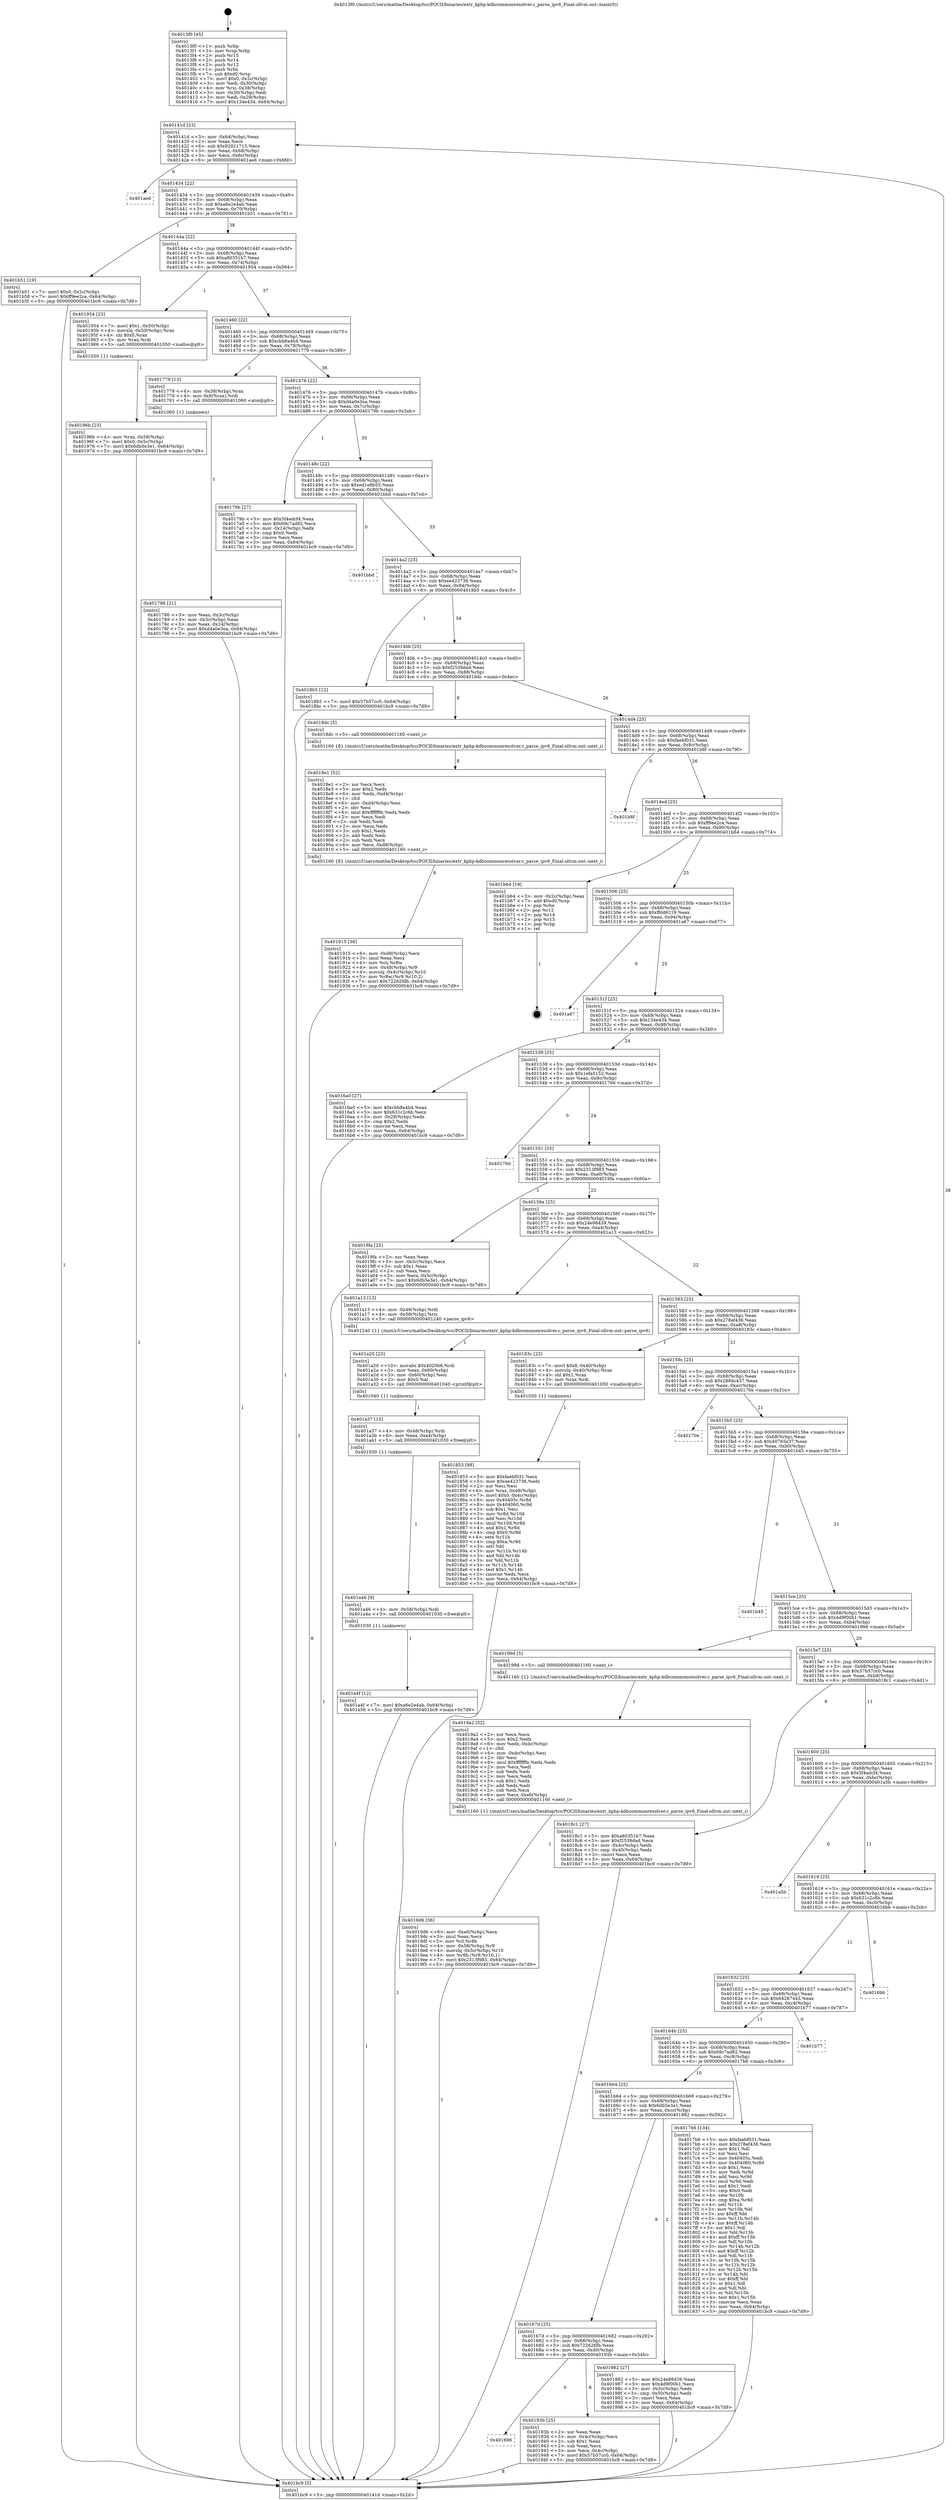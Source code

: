 digraph "0x4013f0" {
  label = "0x4013f0 (/mnt/c/Users/mathe/Desktop/tcc/POCII/binaries/extr_kphp-kdbcommonresolver.c_parse_ipv6_Final-ollvm.out::main(0))"
  labelloc = "t"
  node[shape=record]

  Entry [label="",width=0.3,height=0.3,shape=circle,fillcolor=black,style=filled]
  "0x40141d" [label="{
     0x40141d [23]\l
     | [instrs]\l
     &nbsp;&nbsp;0x40141d \<+3\>: mov -0x64(%rbp),%eax\l
     &nbsp;&nbsp;0x401420 \<+2\>: mov %eax,%ecx\l
     &nbsp;&nbsp;0x401422 \<+6\>: sub $0x92921715,%ecx\l
     &nbsp;&nbsp;0x401428 \<+3\>: mov %eax,-0x68(%rbp)\l
     &nbsp;&nbsp;0x40142b \<+3\>: mov %ecx,-0x6c(%rbp)\l
     &nbsp;&nbsp;0x40142e \<+6\>: je 0000000000401aed \<main+0x6fd\>\l
  }"]
  "0x401aed" [label="{
     0x401aed\l
  }", style=dashed]
  "0x401434" [label="{
     0x401434 [22]\l
     | [instrs]\l
     &nbsp;&nbsp;0x401434 \<+5\>: jmp 0000000000401439 \<main+0x49\>\l
     &nbsp;&nbsp;0x401439 \<+3\>: mov -0x68(%rbp),%eax\l
     &nbsp;&nbsp;0x40143c \<+5\>: sub $0xa6e2e4ab,%eax\l
     &nbsp;&nbsp;0x401441 \<+3\>: mov %eax,-0x70(%rbp)\l
     &nbsp;&nbsp;0x401444 \<+6\>: je 0000000000401b51 \<main+0x761\>\l
  }"]
  Exit [label="",width=0.3,height=0.3,shape=circle,fillcolor=black,style=filled,peripheries=2]
  "0x401b51" [label="{
     0x401b51 [19]\l
     | [instrs]\l
     &nbsp;&nbsp;0x401b51 \<+7\>: movl $0x0,-0x2c(%rbp)\l
     &nbsp;&nbsp;0x401b58 \<+7\>: movl $0xff9ee2ca,-0x64(%rbp)\l
     &nbsp;&nbsp;0x401b5f \<+5\>: jmp 0000000000401bc9 \<main+0x7d9\>\l
  }"]
  "0x40144a" [label="{
     0x40144a [22]\l
     | [instrs]\l
     &nbsp;&nbsp;0x40144a \<+5\>: jmp 000000000040144f \<main+0x5f\>\l
     &nbsp;&nbsp;0x40144f \<+3\>: mov -0x68(%rbp),%eax\l
     &nbsp;&nbsp;0x401452 \<+5\>: sub $0xa80351b7,%eax\l
     &nbsp;&nbsp;0x401457 \<+3\>: mov %eax,-0x74(%rbp)\l
     &nbsp;&nbsp;0x40145a \<+6\>: je 0000000000401954 \<main+0x564\>\l
  }"]
  "0x401a4f" [label="{
     0x401a4f [12]\l
     | [instrs]\l
     &nbsp;&nbsp;0x401a4f \<+7\>: movl $0xa6e2e4ab,-0x64(%rbp)\l
     &nbsp;&nbsp;0x401a56 \<+5\>: jmp 0000000000401bc9 \<main+0x7d9\>\l
  }"]
  "0x401954" [label="{
     0x401954 [23]\l
     | [instrs]\l
     &nbsp;&nbsp;0x401954 \<+7\>: movl $0x1,-0x50(%rbp)\l
     &nbsp;&nbsp;0x40195b \<+4\>: movslq -0x50(%rbp),%rax\l
     &nbsp;&nbsp;0x40195f \<+4\>: shl $0x0,%rax\l
     &nbsp;&nbsp;0x401963 \<+3\>: mov %rax,%rdi\l
     &nbsp;&nbsp;0x401966 \<+5\>: call 0000000000401050 \<malloc@plt\>\l
     | [calls]\l
     &nbsp;&nbsp;0x401050 \{1\} (unknown)\l
  }"]
  "0x401460" [label="{
     0x401460 [22]\l
     | [instrs]\l
     &nbsp;&nbsp;0x401460 \<+5\>: jmp 0000000000401465 \<main+0x75\>\l
     &nbsp;&nbsp;0x401465 \<+3\>: mov -0x68(%rbp),%eax\l
     &nbsp;&nbsp;0x401468 \<+5\>: sub $0xcbb8a4b4,%eax\l
     &nbsp;&nbsp;0x40146d \<+3\>: mov %eax,-0x78(%rbp)\l
     &nbsp;&nbsp;0x401470 \<+6\>: je 0000000000401779 \<main+0x389\>\l
  }"]
  "0x401a46" [label="{
     0x401a46 [9]\l
     | [instrs]\l
     &nbsp;&nbsp;0x401a46 \<+4\>: mov -0x58(%rbp),%rdi\l
     &nbsp;&nbsp;0x401a4a \<+5\>: call 0000000000401030 \<free@plt\>\l
     | [calls]\l
     &nbsp;&nbsp;0x401030 \{1\} (unknown)\l
  }"]
  "0x401779" [label="{
     0x401779 [13]\l
     | [instrs]\l
     &nbsp;&nbsp;0x401779 \<+4\>: mov -0x38(%rbp),%rax\l
     &nbsp;&nbsp;0x40177d \<+4\>: mov 0x8(%rax),%rdi\l
     &nbsp;&nbsp;0x401781 \<+5\>: call 0000000000401060 \<atoi@plt\>\l
     | [calls]\l
     &nbsp;&nbsp;0x401060 \{1\} (unknown)\l
  }"]
  "0x401476" [label="{
     0x401476 [22]\l
     | [instrs]\l
     &nbsp;&nbsp;0x401476 \<+5\>: jmp 000000000040147b \<main+0x8b\>\l
     &nbsp;&nbsp;0x40147b \<+3\>: mov -0x68(%rbp),%eax\l
     &nbsp;&nbsp;0x40147e \<+5\>: sub $0xd4a0e3ea,%eax\l
     &nbsp;&nbsp;0x401483 \<+3\>: mov %eax,-0x7c(%rbp)\l
     &nbsp;&nbsp;0x401486 \<+6\>: je 000000000040179b \<main+0x3ab\>\l
  }"]
  "0x401a37" [label="{
     0x401a37 [15]\l
     | [instrs]\l
     &nbsp;&nbsp;0x401a37 \<+4\>: mov -0x48(%rbp),%rdi\l
     &nbsp;&nbsp;0x401a3b \<+6\>: mov %eax,-0xe4(%rbp)\l
     &nbsp;&nbsp;0x401a41 \<+5\>: call 0000000000401030 \<free@plt\>\l
     | [calls]\l
     &nbsp;&nbsp;0x401030 \{1\} (unknown)\l
  }"]
  "0x40179b" [label="{
     0x40179b [27]\l
     | [instrs]\l
     &nbsp;&nbsp;0x40179b \<+5\>: mov $0x5f4edcf4,%eax\l
     &nbsp;&nbsp;0x4017a0 \<+5\>: mov $0x69c7ad82,%ecx\l
     &nbsp;&nbsp;0x4017a5 \<+3\>: mov -0x24(%rbp),%edx\l
     &nbsp;&nbsp;0x4017a8 \<+3\>: cmp $0x0,%edx\l
     &nbsp;&nbsp;0x4017ab \<+3\>: cmove %ecx,%eax\l
     &nbsp;&nbsp;0x4017ae \<+3\>: mov %eax,-0x64(%rbp)\l
     &nbsp;&nbsp;0x4017b1 \<+5\>: jmp 0000000000401bc9 \<main+0x7d9\>\l
  }"]
  "0x40148c" [label="{
     0x40148c [22]\l
     | [instrs]\l
     &nbsp;&nbsp;0x40148c \<+5\>: jmp 0000000000401491 \<main+0xa1\>\l
     &nbsp;&nbsp;0x401491 \<+3\>: mov -0x68(%rbp),%eax\l
     &nbsp;&nbsp;0x401494 \<+5\>: sub $0xed1e8b55,%eax\l
     &nbsp;&nbsp;0x401499 \<+3\>: mov %eax,-0x80(%rbp)\l
     &nbsp;&nbsp;0x40149c \<+6\>: je 0000000000401bbd \<main+0x7cd\>\l
  }"]
  "0x401a20" [label="{
     0x401a20 [23]\l
     | [instrs]\l
     &nbsp;&nbsp;0x401a20 \<+10\>: movabs $0x4020b6,%rdi\l
     &nbsp;&nbsp;0x401a2a \<+3\>: mov %eax,-0x60(%rbp)\l
     &nbsp;&nbsp;0x401a2d \<+3\>: mov -0x60(%rbp),%esi\l
     &nbsp;&nbsp;0x401a30 \<+2\>: mov $0x0,%al\l
     &nbsp;&nbsp;0x401a32 \<+5\>: call 0000000000401040 \<printf@plt\>\l
     | [calls]\l
     &nbsp;&nbsp;0x401040 \{1\} (unknown)\l
  }"]
  "0x401bbd" [label="{
     0x401bbd\l
  }", style=dashed]
  "0x4014a2" [label="{
     0x4014a2 [25]\l
     | [instrs]\l
     &nbsp;&nbsp;0x4014a2 \<+5\>: jmp 00000000004014a7 \<main+0xb7\>\l
     &nbsp;&nbsp;0x4014a7 \<+3\>: mov -0x68(%rbp),%eax\l
     &nbsp;&nbsp;0x4014aa \<+5\>: sub $0xee423736,%eax\l
     &nbsp;&nbsp;0x4014af \<+6\>: mov %eax,-0x84(%rbp)\l
     &nbsp;&nbsp;0x4014b5 \<+6\>: je 00000000004018b5 \<main+0x4c5\>\l
  }"]
  "0x4019d6" [label="{
     0x4019d6 [36]\l
     | [instrs]\l
     &nbsp;&nbsp;0x4019d6 \<+6\>: mov -0xe0(%rbp),%ecx\l
     &nbsp;&nbsp;0x4019dc \<+3\>: imul %eax,%ecx\l
     &nbsp;&nbsp;0x4019df \<+3\>: mov %cl,%r8b\l
     &nbsp;&nbsp;0x4019e2 \<+4\>: mov -0x58(%rbp),%r9\l
     &nbsp;&nbsp;0x4019e6 \<+4\>: movslq -0x5c(%rbp),%r10\l
     &nbsp;&nbsp;0x4019ea \<+4\>: mov %r8b,(%r9,%r10,1)\l
     &nbsp;&nbsp;0x4019ee \<+7\>: movl $0x2313f983,-0x64(%rbp)\l
     &nbsp;&nbsp;0x4019f5 \<+5\>: jmp 0000000000401bc9 \<main+0x7d9\>\l
  }"]
  "0x4018b5" [label="{
     0x4018b5 [12]\l
     | [instrs]\l
     &nbsp;&nbsp;0x4018b5 \<+7\>: movl $0x57b57cc0,-0x64(%rbp)\l
     &nbsp;&nbsp;0x4018bc \<+5\>: jmp 0000000000401bc9 \<main+0x7d9\>\l
  }"]
  "0x4014bb" [label="{
     0x4014bb [25]\l
     | [instrs]\l
     &nbsp;&nbsp;0x4014bb \<+5\>: jmp 00000000004014c0 \<main+0xd0\>\l
     &nbsp;&nbsp;0x4014c0 \<+3\>: mov -0x68(%rbp),%eax\l
     &nbsp;&nbsp;0x4014c3 \<+5\>: sub $0xf2539dad,%eax\l
     &nbsp;&nbsp;0x4014c8 \<+6\>: mov %eax,-0x88(%rbp)\l
     &nbsp;&nbsp;0x4014ce \<+6\>: je 00000000004018dc \<main+0x4ec\>\l
  }"]
  "0x4019a2" [label="{
     0x4019a2 [52]\l
     | [instrs]\l
     &nbsp;&nbsp;0x4019a2 \<+2\>: xor %ecx,%ecx\l
     &nbsp;&nbsp;0x4019a4 \<+5\>: mov $0x2,%edx\l
     &nbsp;&nbsp;0x4019a9 \<+6\>: mov %edx,-0xdc(%rbp)\l
     &nbsp;&nbsp;0x4019af \<+1\>: cltd\l
     &nbsp;&nbsp;0x4019b0 \<+6\>: mov -0xdc(%rbp),%esi\l
     &nbsp;&nbsp;0x4019b6 \<+2\>: idiv %esi\l
     &nbsp;&nbsp;0x4019b8 \<+6\>: imul $0xfffffffe,%edx,%edx\l
     &nbsp;&nbsp;0x4019be \<+2\>: mov %ecx,%edi\l
     &nbsp;&nbsp;0x4019c0 \<+2\>: sub %edx,%edi\l
     &nbsp;&nbsp;0x4019c2 \<+2\>: mov %ecx,%edx\l
     &nbsp;&nbsp;0x4019c4 \<+3\>: sub $0x1,%edx\l
     &nbsp;&nbsp;0x4019c7 \<+2\>: add %edx,%edi\l
     &nbsp;&nbsp;0x4019c9 \<+2\>: sub %edi,%ecx\l
     &nbsp;&nbsp;0x4019cb \<+6\>: mov %ecx,-0xe0(%rbp)\l
     &nbsp;&nbsp;0x4019d1 \<+5\>: call 0000000000401160 \<next_i\>\l
     | [calls]\l
     &nbsp;&nbsp;0x401160 \{1\} (/mnt/c/Users/mathe/Desktop/tcc/POCII/binaries/extr_kphp-kdbcommonresolver.c_parse_ipv6_Final-ollvm.out::next_i)\l
  }"]
  "0x4018dc" [label="{
     0x4018dc [5]\l
     | [instrs]\l
     &nbsp;&nbsp;0x4018dc \<+5\>: call 0000000000401160 \<next_i\>\l
     | [calls]\l
     &nbsp;&nbsp;0x401160 \{8\} (/mnt/c/Users/mathe/Desktop/tcc/POCII/binaries/extr_kphp-kdbcommonresolver.c_parse_ipv6_Final-ollvm.out::next_i)\l
  }"]
  "0x4014d4" [label="{
     0x4014d4 [25]\l
     | [instrs]\l
     &nbsp;&nbsp;0x4014d4 \<+5\>: jmp 00000000004014d9 \<main+0xe9\>\l
     &nbsp;&nbsp;0x4014d9 \<+3\>: mov -0x68(%rbp),%eax\l
     &nbsp;&nbsp;0x4014dc \<+5\>: sub $0xfaebf031,%eax\l
     &nbsp;&nbsp;0x4014e1 \<+6\>: mov %eax,-0x8c(%rbp)\l
     &nbsp;&nbsp;0x4014e7 \<+6\>: je 0000000000401b8f \<main+0x79f\>\l
  }"]
  "0x40196b" [label="{
     0x40196b [23]\l
     | [instrs]\l
     &nbsp;&nbsp;0x40196b \<+4\>: mov %rax,-0x58(%rbp)\l
     &nbsp;&nbsp;0x40196f \<+7\>: movl $0x0,-0x5c(%rbp)\l
     &nbsp;&nbsp;0x401976 \<+7\>: movl $0x6db5e3e1,-0x64(%rbp)\l
     &nbsp;&nbsp;0x40197d \<+5\>: jmp 0000000000401bc9 \<main+0x7d9\>\l
  }"]
  "0x401b8f" [label="{
     0x401b8f\l
  }", style=dashed]
  "0x4014ed" [label="{
     0x4014ed [25]\l
     | [instrs]\l
     &nbsp;&nbsp;0x4014ed \<+5\>: jmp 00000000004014f2 \<main+0x102\>\l
     &nbsp;&nbsp;0x4014f2 \<+3\>: mov -0x68(%rbp),%eax\l
     &nbsp;&nbsp;0x4014f5 \<+5\>: sub $0xff9ee2ca,%eax\l
     &nbsp;&nbsp;0x4014fa \<+6\>: mov %eax,-0x90(%rbp)\l
     &nbsp;&nbsp;0x401500 \<+6\>: je 0000000000401b64 \<main+0x774\>\l
  }"]
  "0x401696" [label="{
     0x401696\l
  }", style=dashed]
  "0x401b64" [label="{
     0x401b64 [19]\l
     | [instrs]\l
     &nbsp;&nbsp;0x401b64 \<+3\>: mov -0x2c(%rbp),%eax\l
     &nbsp;&nbsp;0x401b67 \<+7\>: add $0xd0,%rsp\l
     &nbsp;&nbsp;0x401b6e \<+1\>: pop %rbx\l
     &nbsp;&nbsp;0x401b6f \<+2\>: pop %r12\l
     &nbsp;&nbsp;0x401b71 \<+2\>: pop %r14\l
     &nbsp;&nbsp;0x401b73 \<+2\>: pop %r15\l
     &nbsp;&nbsp;0x401b75 \<+1\>: pop %rbp\l
     &nbsp;&nbsp;0x401b76 \<+1\>: ret\l
  }"]
  "0x401506" [label="{
     0x401506 [25]\l
     | [instrs]\l
     &nbsp;&nbsp;0x401506 \<+5\>: jmp 000000000040150b \<main+0x11b\>\l
     &nbsp;&nbsp;0x40150b \<+3\>: mov -0x68(%rbp),%eax\l
     &nbsp;&nbsp;0x40150e \<+5\>: sub $0xffdd6219,%eax\l
     &nbsp;&nbsp;0x401513 \<+6\>: mov %eax,-0x94(%rbp)\l
     &nbsp;&nbsp;0x401519 \<+6\>: je 0000000000401a67 \<main+0x677\>\l
  }"]
  "0x40193b" [label="{
     0x40193b [25]\l
     | [instrs]\l
     &nbsp;&nbsp;0x40193b \<+2\>: xor %eax,%eax\l
     &nbsp;&nbsp;0x40193d \<+3\>: mov -0x4c(%rbp),%ecx\l
     &nbsp;&nbsp;0x401940 \<+3\>: sub $0x1,%eax\l
     &nbsp;&nbsp;0x401943 \<+2\>: sub %eax,%ecx\l
     &nbsp;&nbsp;0x401945 \<+3\>: mov %ecx,-0x4c(%rbp)\l
     &nbsp;&nbsp;0x401948 \<+7\>: movl $0x57b57cc0,-0x64(%rbp)\l
     &nbsp;&nbsp;0x40194f \<+5\>: jmp 0000000000401bc9 \<main+0x7d9\>\l
  }"]
  "0x401a67" [label="{
     0x401a67\l
  }", style=dashed]
  "0x40151f" [label="{
     0x40151f [25]\l
     | [instrs]\l
     &nbsp;&nbsp;0x40151f \<+5\>: jmp 0000000000401524 \<main+0x134\>\l
     &nbsp;&nbsp;0x401524 \<+3\>: mov -0x68(%rbp),%eax\l
     &nbsp;&nbsp;0x401527 \<+5\>: sub $0x134e434,%eax\l
     &nbsp;&nbsp;0x40152c \<+6\>: mov %eax,-0x98(%rbp)\l
     &nbsp;&nbsp;0x401532 \<+6\>: je 00000000004016a0 \<main+0x2b0\>\l
  }"]
  "0x40167d" [label="{
     0x40167d [25]\l
     | [instrs]\l
     &nbsp;&nbsp;0x40167d \<+5\>: jmp 0000000000401682 \<main+0x292\>\l
     &nbsp;&nbsp;0x401682 \<+3\>: mov -0x68(%rbp),%eax\l
     &nbsp;&nbsp;0x401685 \<+5\>: sub $0x722626fb,%eax\l
     &nbsp;&nbsp;0x40168a \<+6\>: mov %eax,-0xd0(%rbp)\l
     &nbsp;&nbsp;0x401690 \<+6\>: je 000000000040193b \<main+0x54b\>\l
  }"]
  "0x4016a0" [label="{
     0x4016a0 [27]\l
     | [instrs]\l
     &nbsp;&nbsp;0x4016a0 \<+5\>: mov $0xcbb8a4b4,%eax\l
     &nbsp;&nbsp;0x4016a5 \<+5\>: mov $0x631c2c6b,%ecx\l
     &nbsp;&nbsp;0x4016aa \<+3\>: mov -0x28(%rbp),%edx\l
     &nbsp;&nbsp;0x4016ad \<+3\>: cmp $0x2,%edx\l
     &nbsp;&nbsp;0x4016b0 \<+3\>: cmovne %ecx,%eax\l
     &nbsp;&nbsp;0x4016b3 \<+3\>: mov %eax,-0x64(%rbp)\l
     &nbsp;&nbsp;0x4016b6 \<+5\>: jmp 0000000000401bc9 \<main+0x7d9\>\l
  }"]
  "0x401538" [label="{
     0x401538 [25]\l
     | [instrs]\l
     &nbsp;&nbsp;0x401538 \<+5\>: jmp 000000000040153d \<main+0x14d\>\l
     &nbsp;&nbsp;0x40153d \<+3\>: mov -0x68(%rbp),%eax\l
     &nbsp;&nbsp;0x401540 \<+5\>: sub $0x1efa5152,%eax\l
     &nbsp;&nbsp;0x401545 \<+6\>: mov %eax,-0x9c(%rbp)\l
     &nbsp;&nbsp;0x40154b \<+6\>: je 000000000040176d \<main+0x37d\>\l
  }"]
  "0x401bc9" [label="{
     0x401bc9 [5]\l
     | [instrs]\l
     &nbsp;&nbsp;0x401bc9 \<+5\>: jmp 000000000040141d \<main+0x2d\>\l
  }"]
  "0x4013f0" [label="{
     0x4013f0 [45]\l
     | [instrs]\l
     &nbsp;&nbsp;0x4013f0 \<+1\>: push %rbp\l
     &nbsp;&nbsp;0x4013f1 \<+3\>: mov %rsp,%rbp\l
     &nbsp;&nbsp;0x4013f4 \<+2\>: push %r15\l
     &nbsp;&nbsp;0x4013f6 \<+2\>: push %r14\l
     &nbsp;&nbsp;0x4013f8 \<+2\>: push %r12\l
     &nbsp;&nbsp;0x4013fa \<+1\>: push %rbx\l
     &nbsp;&nbsp;0x4013fb \<+7\>: sub $0xd0,%rsp\l
     &nbsp;&nbsp;0x401402 \<+7\>: movl $0x0,-0x2c(%rbp)\l
     &nbsp;&nbsp;0x401409 \<+3\>: mov %edi,-0x30(%rbp)\l
     &nbsp;&nbsp;0x40140c \<+4\>: mov %rsi,-0x38(%rbp)\l
     &nbsp;&nbsp;0x401410 \<+3\>: mov -0x30(%rbp),%edi\l
     &nbsp;&nbsp;0x401413 \<+3\>: mov %edi,-0x28(%rbp)\l
     &nbsp;&nbsp;0x401416 \<+7\>: movl $0x134e434,-0x64(%rbp)\l
  }"]
  "0x401786" [label="{
     0x401786 [21]\l
     | [instrs]\l
     &nbsp;&nbsp;0x401786 \<+3\>: mov %eax,-0x3c(%rbp)\l
     &nbsp;&nbsp;0x401789 \<+3\>: mov -0x3c(%rbp),%eax\l
     &nbsp;&nbsp;0x40178c \<+3\>: mov %eax,-0x24(%rbp)\l
     &nbsp;&nbsp;0x40178f \<+7\>: movl $0xd4a0e3ea,-0x64(%rbp)\l
     &nbsp;&nbsp;0x401796 \<+5\>: jmp 0000000000401bc9 \<main+0x7d9\>\l
  }"]
  "0x401982" [label="{
     0x401982 [27]\l
     | [instrs]\l
     &nbsp;&nbsp;0x401982 \<+5\>: mov $0x24e98439,%eax\l
     &nbsp;&nbsp;0x401987 \<+5\>: mov $0x4d9f00b1,%ecx\l
     &nbsp;&nbsp;0x40198c \<+3\>: mov -0x5c(%rbp),%edx\l
     &nbsp;&nbsp;0x40198f \<+3\>: cmp -0x50(%rbp),%edx\l
     &nbsp;&nbsp;0x401992 \<+3\>: cmovl %ecx,%eax\l
     &nbsp;&nbsp;0x401995 \<+3\>: mov %eax,-0x64(%rbp)\l
     &nbsp;&nbsp;0x401998 \<+5\>: jmp 0000000000401bc9 \<main+0x7d9\>\l
  }"]
  "0x40176d" [label="{
     0x40176d\l
  }", style=dashed]
  "0x401551" [label="{
     0x401551 [25]\l
     | [instrs]\l
     &nbsp;&nbsp;0x401551 \<+5\>: jmp 0000000000401556 \<main+0x166\>\l
     &nbsp;&nbsp;0x401556 \<+3\>: mov -0x68(%rbp),%eax\l
     &nbsp;&nbsp;0x401559 \<+5\>: sub $0x2313f983,%eax\l
     &nbsp;&nbsp;0x40155e \<+6\>: mov %eax,-0xa0(%rbp)\l
     &nbsp;&nbsp;0x401564 \<+6\>: je 00000000004019fa \<main+0x60a\>\l
  }"]
  "0x401915" [label="{
     0x401915 [38]\l
     | [instrs]\l
     &nbsp;&nbsp;0x401915 \<+6\>: mov -0xd8(%rbp),%ecx\l
     &nbsp;&nbsp;0x40191b \<+3\>: imul %eax,%ecx\l
     &nbsp;&nbsp;0x40191e \<+4\>: mov %cx,%r8w\l
     &nbsp;&nbsp;0x401922 \<+4\>: mov -0x48(%rbp),%r9\l
     &nbsp;&nbsp;0x401926 \<+4\>: movslq -0x4c(%rbp),%r10\l
     &nbsp;&nbsp;0x40192a \<+5\>: mov %r8w,(%r9,%r10,2)\l
     &nbsp;&nbsp;0x40192f \<+7\>: movl $0x722626fb,-0x64(%rbp)\l
     &nbsp;&nbsp;0x401936 \<+5\>: jmp 0000000000401bc9 \<main+0x7d9\>\l
  }"]
  "0x4019fa" [label="{
     0x4019fa [25]\l
     | [instrs]\l
     &nbsp;&nbsp;0x4019fa \<+2\>: xor %eax,%eax\l
     &nbsp;&nbsp;0x4019fc \<+3\>: mov -0x5c(%rbp),%ecx\l
     &nbsp;&nbsp;0x4019ff \<+3\>: sub $0x1,%eax\l
     &nbsp;&nbsp;0x401a02 \<+2\>: sub %eax,%ecx\l
     &nbsp;&nbsp;0x401a04 \<+3\>: mov %ecx,-0x5c(%rbp)\l
     &nbsp;&nbsp;0x401a07 \<+7\>: movl $0x6db5e3e1,-0x64(%rbp)\l
     &nbsp;&nbsp;0x401a0e \<+5\>: jmp 0000000000401bc9 \<main+0x7d9\>\l
  }"]
  "0x40156a" [label="{
     0x40156a [25]\l
     | [instrs]\l
     &nbsp;&nbsp;0x40156a \<+5\>: jmp 000000000040156f \<main+0x17f\>\l
     &nbsp;&nbsp;0x40156f \<+3\>: mov -0x68(%rbp),%eax\l
     &nbsp;&nbsp;0x401572 \<+5\>: sub $0x24e98439,%eax\l
     &nbsp;&nbsp;0x401577 \<+6\>: mov %eax,-0xa4(%rbp)\l
     &nbsp;&nbsp;0x40157d \<+6\>: je 0000000000401a13 \<main+0x623\>\l
  }"]
  "0x4018e1" [label="{
     0x4018e1 [52]\l
     | [instrs]\l
     &nbsp;&nbsp;0x4018e1 \<+2\>: xor %ecx,%ecx\l
     &nbsp;&nbsp;0x4018e3 \<+5\>: mov $0x2,%edx\l
     &nbsp;&nbsp;0x4018e8 \<+6\>: mov %edx,-0xd4(%rbp)\l
     &nbsp;&nbsp;0x4018ee \<+1\>: cltd\l
     &nbsp;&nbsp;0x4018ef \<+6\>: mov -0xd4(%rbp),%esi\l
     &nbsp;&nbsp;0x4018f5 \<+2\>: idiv %esi\l
     &nbsp;&nbsp;0x4018f7 \<+6\>: imul $0xfffffffe,%edx,%edx\l
     &nbsp;&nbsp;0x4018fd \<+2\>: mov %ecx,%edi\l
     &nbsp;&nbsp;0x4018ff \<+2\>: sub %edx,%edi\l
     &nbsp;&nbsp;0x401901 \<+2\>: mov %ecx,%edx\l
     &nbsp;&nbsp;0x401903 \<+3\>: sub $0x1,%edx\l
     &nbsp;&nbsp;0x401906 \<+2\>: add %edx,%edi\l
     &nbsp;&nbsp;0x401908 \<+2\>: sub %edi,%ecx\l
     &nbsp;&nbsp;0x40190a \<+6\>: mov %ecx,-0xd8(%rbp)\l
     &nbsp;&nbsp;0x401910 \<+5\>: call 0000000000401160 \<next_i\>\l
     | [calls]\l
     &nbsp;&nbsp;0x401160 \{8\} (/mnt/c/Users/mathe/Desktop/tcc/POCII/binaries/extr_kphp-kdbcommonresolver.c_parse_ipv6_Final-ollvm.out::next_i)\l
  }"]
  "0x401a13" [label="{
     0x401a13 [13]\l
     | [instrs]\l
     &nbsp;&nbsp;0x401a13 \<+4\>: mov -0x48(%rbp),%rdi\l
     &nbsp;&nbsp;0x401a17 \<+4\>: mov -0x58(%rbp),%rsi\l
     &nbsp;&nbsp;0x401a1b \<+5\>: call 0000000000401240 \<parse_ipv6\>\l
     | [calls]\l
     &nbsp;&nbsp;0x401240 \{1\} (/mnt/c/Users/mathe/Desktop/tcc/POCII/binaries/extr_kphp-kdbcommonresolver.c_parse_ipv6_Final-ollvm.out::parse_ipv6)\l
  }"]
  "0x401583" [label="{
     0x401583 [25]\l
     | [instrs]\l
     &nbsp;&nbsp;0x401583 \<+5\>: jmp 0000000000401588 \<main+0x198\>\l
     &nbsp;&nbsp;0x401588 \<+3\>: mov -0x68(%rbp),%eax\l
     &nbsp;&nbsp;0x40158b \<+5\>: sub $0x278ef436,%eax\l
     &nbsp;&nbsp;0x401590 \<+6\>: mov %eax,-0xa8(%rbp)\l
     &nbsp;&nbsp;0x401596 \<+6\>: je 000000000040183c \<main+0x44c\>\l
  }"]
  "0x401853" [label="{
     0x401853 [98]\l
     | [instrs]\l
     &nbsp;&nbsp;0x401853 \<+5\>: mov $0xfaebf031,%ecx\l
     &nbsp;&nbsp;0x401858 \<+5\>: mov $0xee423736,%edx\l
     &nbsp;&nbsp;0x40185d \<+2\>: xor %esi,%esi\l
     &nbsp;&nbsp;0x40185f \<+4\>: mov %rax,-0x48(%rbp)\l
     &nbsp;&nbsp;0x401863 \<+7\>: movl $0x0,-0x4c(%rbp)\l
     &nbsp;&nbsp;0x40186a \<+8\>: mov 0x40405c,%r8d\l
     &nbsp;&nbsp;0x401872 \<+8\>: mov 0x404060,%r9d\l
     &nbsp;&nbsp;0x40187a \<+3\>: sub $0x1,%esi\l
     &nbsp;&nbsp;0x40187d \<+3\>: mov %r8d,%r10d\l
     &nbsp;&nbsp;0x401880 \<+3\>: add %esi,%r10d\l
     &nbsp;&nbsp;0x401883 \<+4\>: imul %r10d,%r8d\l
     &nbsp;&nbsp;0x401887 \<+4\>: and $0x1,%r8d\l
     &nbsp;&nbsp;0x40188b \<+4\>: cmp $0x0,%r8d\l
     &nbsp;&nbsp;0x40188f \<+4\>: sete %r11b\l
     &nbsp;&nbsp;0x401893 \<+4\>: cmp $0xa,%r9d\l
     &nbsp;&nbsp;0x401897 \<+3\>: setl %bl\l
     &nbsp;&nbsp;0x40189a \<+3\>: mov %r11b,%r14b\l
     &nbsp;&nbsp;0x40189d \<+3\>: and %bl,%r14b\l
     &nbsp;&nbsp;0x4018a0 \<+3\>: xor %bl,%r11b\l
     &nbsp;&nbsp;0x4018a3 \<+3\>: or %r11b,%r14b\l
     &nbsp;&nbsp;0x4018a6 \<+4\>: test $0x1,%r14b\l
     &nbsp;&nbsp;0x4018aa \<+3\>: cmovne %edx,%ecx\l
     &nbsp;&nbsp;0x4018ad \<+3\>: mov %ecx,-0x64(%rbp)\l
     &nbsp;&nbsp;0x4018b0 \<+5\>: jmp 0000000000401bc9 \<main+0x7d9\>\l
  }"]
  "0x40183c" [label="{
     0x40183c [23]\l
     | [instrs]\l
     &nbsp;&nbsp;0x40183c \<+7\>: movl $0x8,-0x40(%rbp)\l
     &nbsp;&nbsp;0x401843 \<+4\>: movslq -0x40(%rbp),%rax\l
     &nbsp;&nbsp;0x401847 \<+4\>: shl $0x1,%rax\l
     &nbsp;&nbsp;0x40184b \<+3\>: mov %rax,%rdi\l
     &nbsp;&nbsp;0x40184e \<+5\>: call 0000000000401050 \<malloc@plt\>\l
     | [calls]\l
     &nbsp;&nbsp;0x401050 \{1\} (unknown)\l
  }"]
  "0x40159c" [label="{
     0x40159c [25]\l
     | [instrs]\l
     &nbsp;&nbsp;0x40159c \<+5\>: jmp 00000000004015a1 \<main+0x1b1\>\l
     &nbsp;&nbsp;0x4015a1 \<+3\>: mov -0x68(%rbp),%eax\l
     &nbsp;&nbsp;0x4015a4 \<+5\>: sub $0x288dc437,%eax\l
     &nbsp;&nbsp;0x4015a9 \<+6\>: mov %eax,-0xac(%rbp)\l
     &nbsp;&nbsp;0x4015af \<+6\>: je 000000000040170e \<main+0x31e\>\l
  }"]
  "0x401664" [label="{
     0x401664 [25]\l
     | [instrs]\l
     &nbsp;&nbsp;0x401664 \<+5\>: jmp 0000000000401669 \<main+0x279\>\l
     &nbsp;&nbsp;0x401669 \<+3\>: mov -0x68(%rbp),%eax\l
     &nbsp;&nbsp;0x40166c \<+5\>: sub $0x6db5e3e1,%eax\l
     &nbsp;&nbsp;0x401671 \<+6\>: mov %eax,-0xcc(%rbp)\l
     &nbsp;&nbsp;0x401677 \<+6\>: je 0000000000401982 \<main+0x592\>\l
  }"]
  "0x40170e" [label="{
     0x40170e\l
  }", style=dashed]
  "0x4015b5" [label="{
     0x4015b5 [25]\l
     | [instrs]\l
     &nbsp;&nbsp;0x4015b5 \<+5\>: jmp 00000000004015ba \<main+0x1ca\>\l
     &nbsp;&nbsp;0x4015ba \<+3\>: mov -0x68(%rbp),%eax\l
     &nbsp;&nbsp;0x4015bd \<+5\>: sub $0x40765e37,%eax\l
     &nbsp;&nbsp;0x4015c2 \<+6\>: mov %eax,-0xb0(%rbp)\l
     &nbsp;&nbsp;0x4015c8 \<+6\>: je 0000000000401b45 \<main+0x755\>\l
  }"]
  "0x4017b6" [label="{
     0x4017b6 [134]\l
     | [instrs]\l
     &nbsp;&nbsp;0x4017b6 \<+5\>: mov $0xfaebf031,%eax\l
     &nbsp;&nbsp;0x4017bb \<+5\>: mov $0x278ef436,%ecx\l
     &nbsp;&nbsp;0x4017c0 \<+2\>: mov $0x1,%dl\l
     &nbsp;&nbsp;0x4017c2 \<+2\>: xor %esi,%esi\l
     &nbsp;&nbsp;0x4017c4 \<+7\>: mov 0x40405c,%edi\l
     &nbsp;&nbsp;0x4017cb \<+8\>: mov 0x404060,%r8d\l
     &nbsp;&nbsp;0x4017d3 \<+3\>: sub $0x1,%esi\l
     &nbsp;&nbsp;0x4017d6 \<+3\>: mov %edi,%r9d\l
     &nbsp;&nbsp;0x4017d9 \<+3\>: add %esi,%r9d\l
     &nbsp;&nbsp;0x4017dc \<+4\>: imul %r9d,%edi\l
     &nbsp;&nbsp;0x4017e0 \<+3\>: and $0x1,%edi\l
     &nbsp;&nbsp;0x4017e3 \<+3\>: cmp $0x0,%edi\l
     &nbsp;&nbsp;0x4017e6 \<+4\>: sete %r10b\l
     &nbsp;&nbsp;0x4017ea \<+4\>: cmp $0xa,%r8d\l
     &nbsp;&nbsp;0x4017ee \<+4\>: setl %r11b\l
     &nbsp;&nbsp;0x4017f2 \<+3\>: mov %r10b,%bl\l
     &nbsp;&nbsp;0x4017f5 \<+3\>: xor $0xff,%bl\l
     &nbsp;&nbsp;0x4017f8 \<+3\>: mov %r11b,%r14b\l
     &nbsp;&nbsp;0x4017fb \<+4\>: xor $0xff,%r14b\l
     &nbsp;&nbsp;0x4017ff \<+3\>: xor $0x1,%dl\l
     &nbsp;&nbsp;0x401802 \<+3\>: mov %bl,%r15b\l
     &nbsp;&nbsp;0x401805 \<+4\>: and $0xff,%r15b\l
     &nbsp;&nbsp;0x401809 \<+3\>: and %dl,%r10b\l
     &nbsp;&nbsp;0x40180c \<+3\>: mov %r14b,%r12b\l
     &nbsp;&nbsp;0x40180f \<+4\>: and $0xff,%r12b\l
     &nbsp;&nbsp;0x401813 \<+3\>: and %dl,%r11b\l
     &nbsp;&nbsp;0x401816 \<+3\>: or %r10b,%r15b\l
     &nbsp;&nbsp;0x401819 \<+3\>: or %r11b,%r12b\l
     &nbsp;&nbsp;0x40181c \<+3\>: xor %r12b,%r15b\l
     &nbsp;&nbsp;0x40181f \<+3\>: or %r14b,%bl\l
     &nbsp;&nbsp;0x401822 \<+3\>: xor $0xff,%bl\l
     &nbsp;&nbsp;0x401825 \<+3\>: or $0x1,%dl\l
     &nbsp;&nbsp;0x401828 \<+2\>: and %dl,%bl\l
     &nbsp;&nbsp;0x40182a \<+3\>: or %bl,%r15b\l
     &nbsp;&nbsp;0x40182d \<+4\>: test $0x1,%r15b\l
     &nbsp;&nbsp;0x401831 \<+3\>: cmovne %ecx,%eax\l
     &nbsp;&nbsp;0x401834 \<+3\>: mov %eax,-0x64(%rbp)\l
     &nbsp;&nbsp;0x401837 \<+5\>: jmp 0000000000401bc9 \<main+0x7d9\>\l
  }"]
  "0x401b45" [label="{
     0x401b45\l
  }", style=dashed]
  "0x4015ce" [label="{
     0x4015ce [25]\l
     | [instrs]\l
     &nbsp;&nbsp;0x4015ce \<+5\>: jmp 00000000004015d3 \<main+0x1e3\>\l
     &nbsp;&nbsp;0x4015d3 \<+3\>: mov -0x68(%rbp),%eax\l
     &nbsp;&nbsp;0x4015d6 \<+5\>: sub $0x4d9f00b1,%eax\l
     &nbsp;&nbsp;0x4015db \<+6\>: mov %eax,-0xb4(%rbp)\l
     &nbsp;&nbsp;0x4015e1 \<+6\>: je 000000000040199d \<main+0x5ad\>\l
  }"]
  "0x40164b" [label="{
     0x40164b [25]\l
     | [instrs]\l
     &nbsp;&nbsp;0x40164b \<+5\>: jmp 0000000000401650 \<main+0x260\>\l
     &nbsp;&nbsp;0x401650 \<+3\>: mov -0x68(%rbp),%eax\l
     &nbsp;&nbsp;0x401653 \<+5\>: sub $0x69c7ad82,%eax\l
     &nbsp;&nbsp;0x401658 \<+6\>: mov %eax,-0xc8(%rbp)\l
     &nbsp;&nbsp;0x40165e \<+6\>: je 00000000004017b6 \<main+0x3c6\>\l
  }"]
  "0x40199d" [label="{
     0x40199d [5]\l
     | [instrs]\l
     &nbsp;&nbsp;0x40199d \<+5\>: call 0000000000401160 \<next_i\>\l
     | [calls]\l
     &nbsp;&nbsp;0x401160 \{1\} (/mnt/c/Users/mathe/Desktop/tcc/POCII/binaries/extr_kphp-kdbcommonresolver.c_parse_ipv6_Final-ollvm.out::next_i)\l
  }"]
  "0x4015e7" [label="{
     0x4015e7 [25]\l
     | [instrs]\l
     &nbsp;&nbsp;0x4015e7 \<+5\>: jmp 00000000004015ec \<main+0x1fc\>\l
     &nbsp;&nbsp;0x4015ec \<+3\>: mov -0x68(%rbp),%eax\l
     &nbsp;&nbsp;0x4015ef \<+5\>: sub $0x57b57cc0,%eax\l
     &nbsp;&nbsp;0x4015f4 \<+6\>: mov %eax,-0xb8(%rbp)\l
     &nbsp;&nbsp;0x4015fa \<+6\>: je 00000000004018c1 \<main+0x4d1\>\l
  }"]
  "0x401b77" [label="{
     0x401b77\l
  }", style=dashed]
  "0x4018c1" [label="{
     0x4018c1 [27]\l
     | [instrs]\l
     &nbsp;&nbsp;0x4018c1 \<+5\>: mov $0xa80351b7,%eax\l
     &nbsp;&nbsp;0x4018c6 \<+5\>: mov $0xf2539dad,%ecx\l
     &nbsp;&nbsp;0x4018cb \<+3\>: mov -0x4c(%rbp),%edx\l
     &nbsp;&nbsp;0x4018ce \<+3\>: cmp -0x40(%rbp),%edx\l
     &nbsp;&nbsp;0x4018d1 \<+3\>: cmovl %ecx,%eax\l
     &nbsp;&nbsp;0x4018d4 \<+3\>: mov %eax,-0x64(%rbp)\l
     &nbsp;&nbsp;0x4018d7 \<+5\>: jmp 0000000000401bc9 \<main+0x7d9\>\l
  }"]
  "0x401600" [label="{
     0x401600 [25]\l
     | [instrs]\l
     &nbsp;&nbsp;0x401600 \<+5\>: jmp 0000000000401605 \<main+0x215\>\l
     &nbsp;&nbsp;0x401605 \<+3\>: mov -0x68(%rbp),%eax\l
     &nbsp;&nbsp;0x401608 \<+5\>: sub $0x5f4edcf4,%eax\l
     &nbsp;&nbsp;0x40160d \<+6\>: mov %eax,-0xbc(%rbp)\l
     &nbsp;&nbsp;0x401613 \<+6\>: je 0000000000401a5b \<main+0x66b\>\l
  }"]
  "0x401632" [label="{
     0x401632 [25]\l
     | [instrs]\l
     &nbsp;&nbsp;0x401632 \<+5\>: jmp 0000000000401637 \<main+0x247\>\l
     &nbsp;&nbsp;0x401637 \<+3\>: mov -0x68(%rbp),%eax\l
     &nbsp;&nbsp;0x40163a \<+5\>: sub $0x64287443,%eax\l
     &nbsp;&nbsp;0x40163f \<+6\>: mov %eax,-0xc4(%rbp)\l
     &nbsp;&nbsp;0x401645 \<+6\>: je 0000000000401b77 \<main+0x787\>\l
  }"]
  "0x401a5b" [label="{
     0x401a5b\l
  }", style=dashed]
  "0x401619" [label="{
     0x401619 [25]\l
     | [instrs]\l
     &nbsp;&nbsp;0x401619 \<+5\>: jmp 000000000040161e \<main+0x22e\>\l
     &nbsp;&nbsp;0x40161e \<+3\>: mov -0x68(%rbp),%eax\l
     &nbsp;&nbsp;0x401621 \<+5\>: sub $0x631c2c6b,%eax\l
     &nbsp;&nbsp;0x401626 \<+6\>: mov %eax,-0xc0(%rbp)\l
     &nbsp;&nbsp;0x40162c \<+6\>: je 00000000004016bb \<main+0x2cb\>\l
  }"]
  "0x4016bb" [label="{
     0x4016bb\l
  }", style=dashed]
  Entry -> "0x4013f0" [label=" 1"]
  "0x40141d" -> "0x401aed" [label=" 0"]
  "0x40141d" -> "0x401434" [label=" 39"]
  "0x401b64" -> Exit [label=" 1"]
  "0x401434" -> "0x401b51" [label=" 1"]
  "0x401434" -> "0x40144a" [label=" 38"]
  "0x401b51" -> "0x401bc9" [label=" 1"]
  "0x40144a" -> "0x401954" [label=" 1"]
  "0x40144a" -> "0x401460" [label=" 37"]
  "0x401a4f" -> "0x401bc9" [label=" 1"]
  "0x401460" -> "0x401779" [label=" 1"]
  "0x401460" -> "0x401476" [label=" 36"]
  "0x401a46" -> "0x401a4f" [label=" 1"]
  "0x401476" -> "0x40179b" [label=" 1"]
  "0x401476" -> "0x40148c" [label=" 35"]
  "0x401a37" -> "0x401a46" [label=" 1"]
  "0x40148c" -> "0x401bbd" [label=" 0"]
  "0x40148c" -> "0x4014a2" [label=" 35"]
  "0x401a20" -> "0x401a37" [label=" 1"]
  "0x4014a2" -> "0x4018b5" [label=" 1"]
  "0x4014a2" -> "0x4014bb" [label=" 34"]
  "0x401a13" -> "0x401a20" [label=" 1"]
  "0x4014bb" -> "0x4018dc" [label=" 8"]
  "0x4014bb" -> "0x4014d4" [label=" 26"]
  "0x4019fa" -> "0x401bc9" [label=" 1"]
  "0x4014d4" -> "0x401b8f" [label=" 0"]
  "0x4014d4" -> "0x4014ed" [label=" 26"]
  "0x4019d6" -> "0x401bc9" [label=" 1"]
  "0x4014ed" -> "0x401b64" [label=" 1"]
  "0x4014ed" -> "0x401506" [label=" 25"]
  "0x4019a2" -> "0x4019d6" [label=" 1"]
  "0x401506" -> "0x401a67" [label=" 0"]
  "0x401506" -> "0x40151f" [label=" 25"]
  "0x40199d" -> "0x4019a2" [label=" 1"]
  "0x40151f" -> "0x4016a0" [label=" 1"]
  "0x40151f" -> "0x401538" [label=" 24"]
  "0x4016a0" -> "0x401bc9" [label=" 1"]
  "0x4013f0" -> "0x40141d" [label=" 1"]
  "0x401bc9" -> "0x40141d" [label=" 38"]
  "0x401779" -> "0x401786" [label=" 1"]
  "0x401786" -> "0x401bc9" [label=" 1"]
  "0x40179b" -> "0x401bc9" [label=" 1"]
  "0x40196b" -> "0x401bc9" [label=" 1"]
  "0x401538" -> "0x40176d" [label=" 0"]
  "0x401538" -> "0x401551" [label=" 24"]
  "0x401954" -> "0x40196b" [label=" 1"]
  "0x401551" -> "0x4019fa" [label=" 1"]
  "0x401551" -> "0x40156a" [label=" 23"]
  "0x40167d" -> "0x401696" [label=" 0"]
  "0x40156a" -> "0x401a13" [label=" 1"]
  "0x40156a" -> "0x401583" [label=" 22"]
  "0x40167d" -> "0x40193b" [label=" 8"]
  "0x401583" -> "0x40183c" [label=" 1"]
  "0x401583" -> "0x40159c" [label=" 21"]
  "0x401982" -> "0x401bc9" [label=" 2"]
  "0x40159c" -> "0x40170e" [label=" 0"]
  "0x40159c" -> "0x4015b5" [label=" 21"]
  "0x401664" -> "0x40167d" [label=" 8"]
  "0x4015b5" -> "0x401b45" [label=" 0"]
  "0x4015b5" -> "0x4015ce" [label=" 21"]
  "0x401664" -> "0x401982" [label=" 2"]
  "0x4015ce" -> "0x40199d" [label=" 1"]
  "0x4015ce" -> "0x4015e7" [label=" 20"]
  "0x401915" -> "0x401bc9" [label=" 8"]
  "0x4015e7" -> "0x4018c1" [label=" 9"]
  "0x4015e7" -> "0x401600" [label=" 11"]
  "0x4018e1" -> "0x401915" [label=" 8"]
  "0x401600" -> "0x401a5b" [label=" 0"]
  "0x401600" -> "0x401619" [label=" 11"]
  "0x4018c1" -> "0x401bc9" [label=" 9"]
  "0x401619" -> "0x4016bb" [label=" 0"]
  "0x401619" -> "0x401632" [label=" 11"]
  "0x4018dc" -> "0x4018e1" [label=" 8"]
  "0x401632" -> "0x401b77" [label=" 0"]
  "0x401632" -> "0x40164b" [label=" 11"]
  "0x40193b" -> "0x401bc9" [label=" 8"]
  "0x40164b" -> "0x4017b6" [label=" 1"]
  "0x40164b" -> "0x401664" [label=" 10"]
  "0x4017b6" -> "0x401bc9" [label=" 1"]
  "0x40183c" -> "0x401853" [label=" 1"]
  "0x401853" -> "0x401bc9" [label=" 1"]
  "0x4018b5" -> "0x401bc9" [label=" 1"]
}
